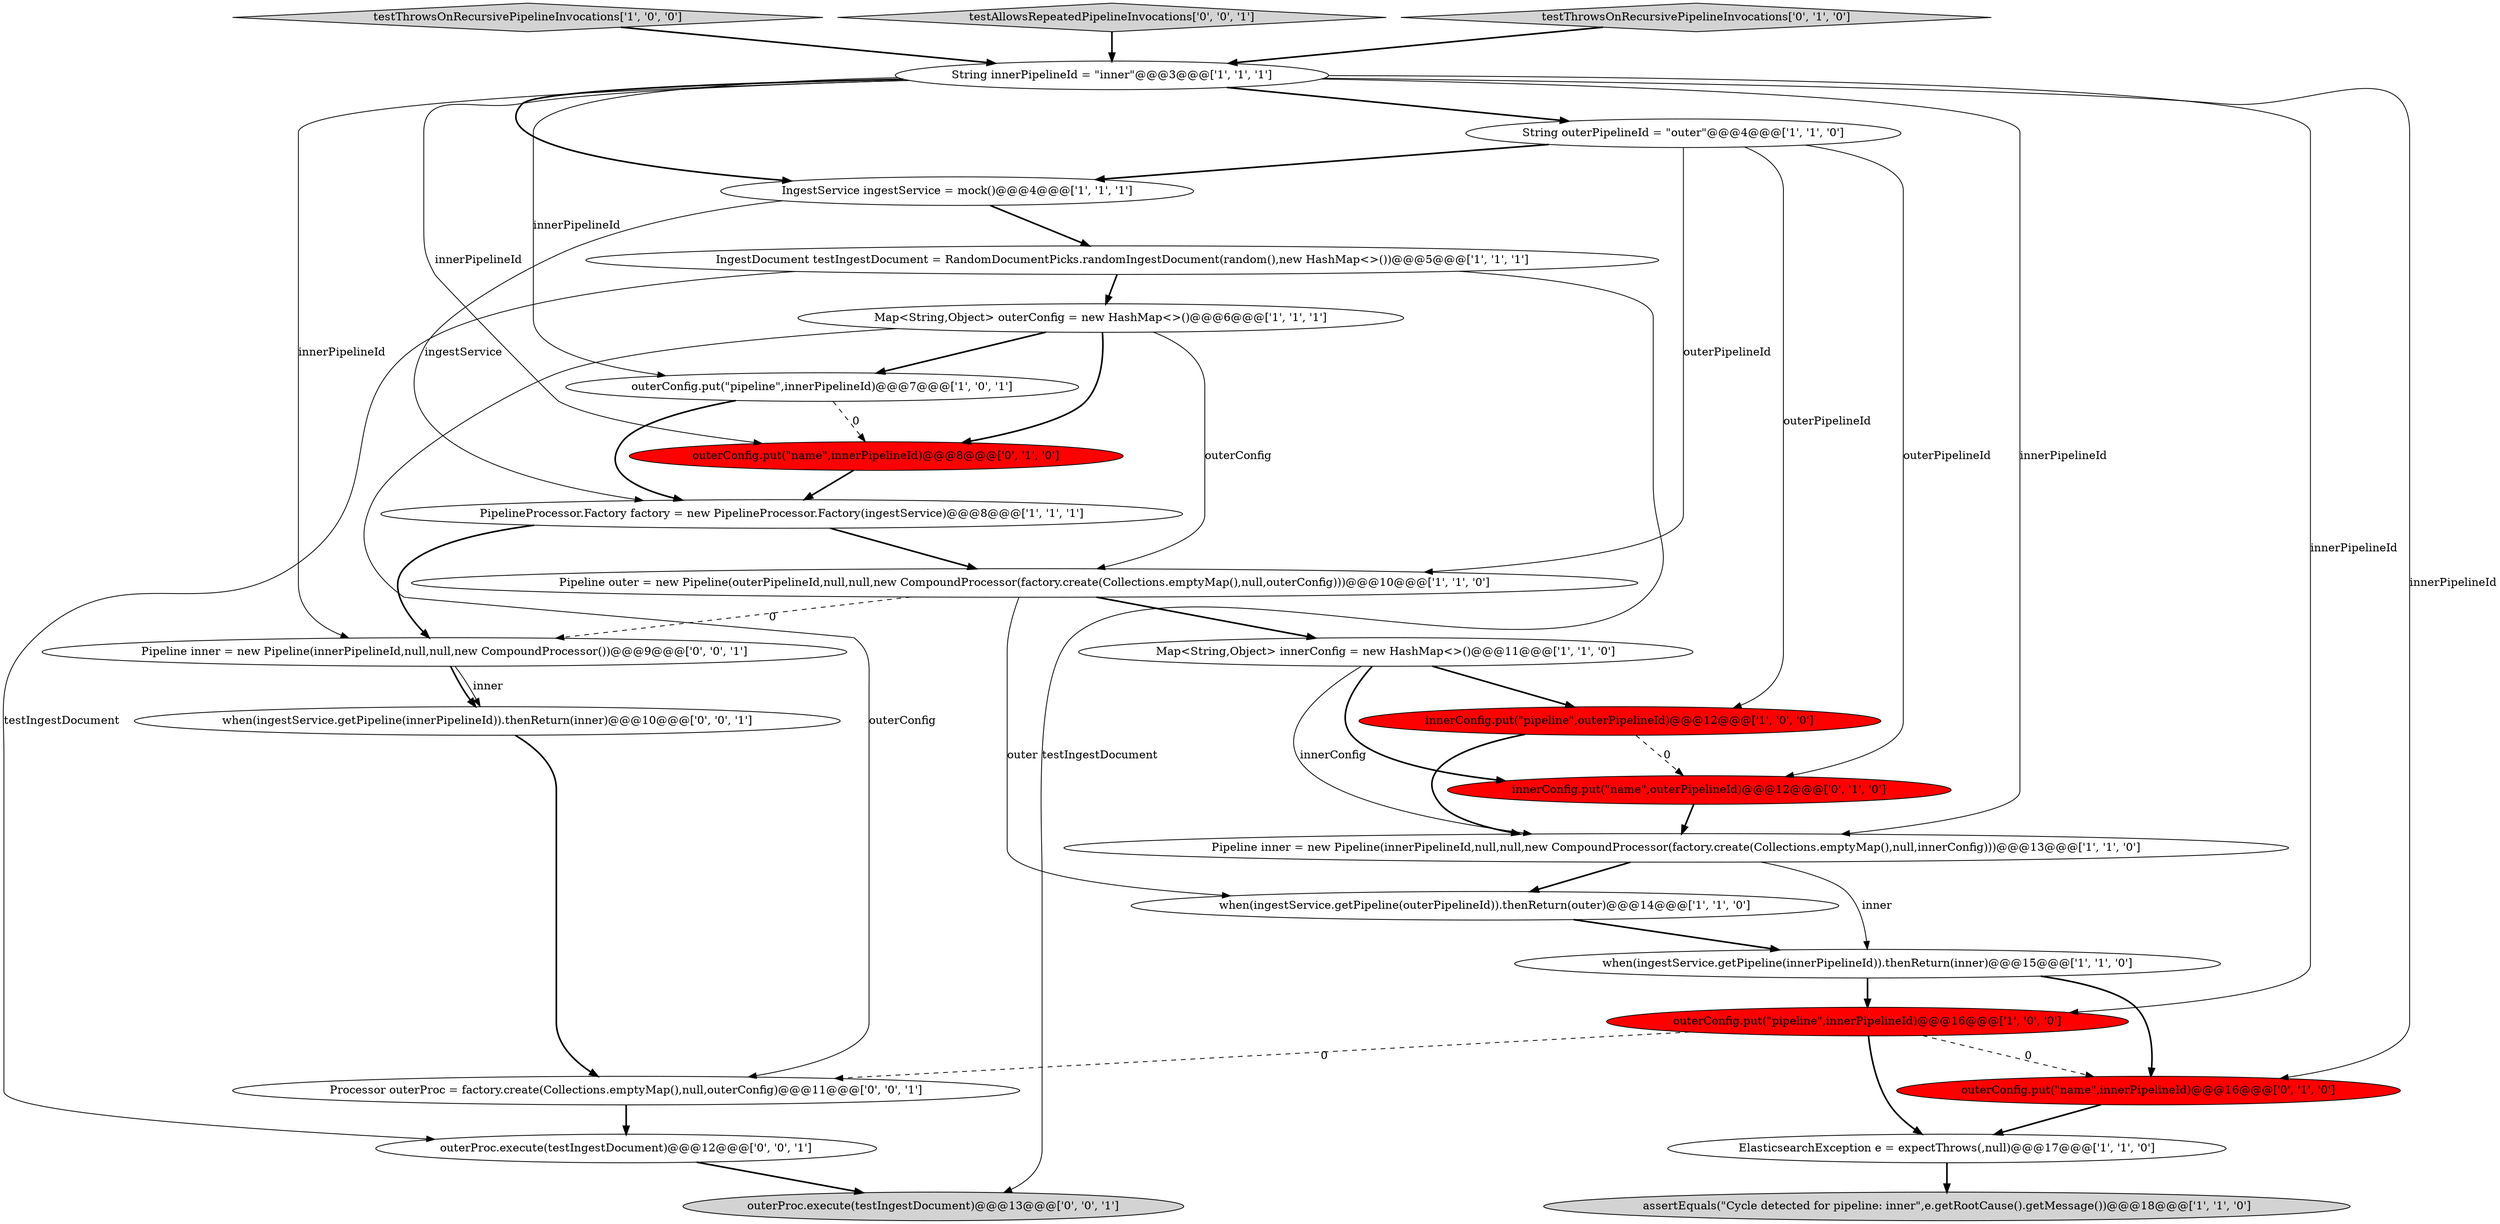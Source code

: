 digraph {
8 [style = filled, label = "when(ingestService.getPipeline(innerPipelineId)).thenReturn(inner)@@@15@@@['1', '1', '0']", fillcolor = white, shape = ellipse image = "AAA0AAABBB1BBB"];
0 [style = filled, label = "String innerPipelineId = \"inner\"@@@3@@@['1', '1', '1']", fillcolor = white, shape = ellipse image = "AAA0AAABBB1BBB"];
19 [style = filled, label = "outerConfig.put(\"name\",innerPipelineId)@@@8@@@['0', '1', '0']", fillcolor = red, shape = ellipse image = "AAA1AAABBB2BBB"];
14 [style = filled, label = "assertEquals(\"Cycle detected for pipeline: inner\",e.getRootCause().getMessage())@@@18@@@['1', '1', '0']", fillcolor = lightgray, shape = ellipse image = "AAA0AAABBB1BBB"];
7 [style = filled, label = "testThrowsOnRecursivePipelineInvocations['1', '0', '0']", fillcolor = lightgray, shape = diamond image = "AAA0AAABBB1BBB"];
21 [style = filled, label = "Processor outerProc = factory.create(Collections.emptyMap(),null,outerConfig)@@@11@@@['0', '0', '1']", fillcolor = white, shape = ellipse image = "AAA0AAABBB3BBB"];
23 [style = filled, label = "when(ingestService.getPipeline(innerPipelineId)).thenReturn(inner)@@@10@@@['0', '0', '1']", fillcolor = white, shape = ellipse image = "AAA0AAABBB3BBB"];
9 [style = filled, label = "PipelineProcessor.Factory factory = new PipelineProcessor.Factory(ingestService)@@@8@@@['1', '1', '1']", fillcolor = white, shape = ellipse image = "AAA0AAABBB1BBB"];
24 [style = filled, label = "outerProc.execute(testIngestDocument)@@@13@@@['0', '0', '1']", fillcolor = lightgray, shape = ellipse image = "AAA0AAABBB3BBB"];
22 [style = filled, label = "testAllowsRepeatedPipelineInvocations['0', '0', '1']", fillcolor = lightgray, shape = diamond image = "AAA0AAABBB3BBB"];
26 [style = filled, label = "outerProc.execute(testIngestDocument)@@@12@@@['0', '0', '1']", fillcolor = white, shape = ellipse image = "AAA0AAABBB3BBB"];
11 [style = filled, label = "outerConfig.put(\"pipeline\",innerPipelineId)@@@16@@@['1', '0', '0']", fillcolor = red, shape = ellipse image = "AAA1AAABBB1BBB"];
4 [style = filled, label = "outerConfig.put(\"pipeline\",innerPipelineId)@@@7@@@['1', '0', '1']", fillcolor = white, shape = ellipse image = "AAA0AAABBB1BBB"];
15 [style = filled, label = "when(ingestService.getPipeline(outerPipelineId)).thenReturn(outer)@@@14@@@['1', '1', '0']", fillcolor = white, shape = ellipse image = "AAA0AAABBB1BBB"];
10 [style = filled, label = "Map<String,Object> outerConfig = new HashMap<>()@@@6@@@['1', '1', '1']", fillcolor = white, shape = ellipse image = "AAA0AAABBB1BBB"];
12 [style = filled, label = "Map<String,Object> innerConfig = new HashMap<>()@@@11@@@['1', '1', '0']", fillcolor = white, shape = ellipse image = "AAA0AAABBB1BBB"];
2 [style = filled, label = "Pipeline outer = new Pipeline(outerPipelineId,null,null,new CompoundProcessor(factory.create(Collections.emptyMap(),null,outerConfig)))@@@10@@@['1', '1', '0']", fillcolor = white, shape = ellipse image = "AAA0AAABBB1BBB"];
3 [style = filled, label = "IngestDocument testIngestDocument = RandomDocumentPicks.randomIngestDocument(random(),new HashMap<>())@@@5@@@['1', '1', '1']", fillcolor = white, shape = ellipse image = "AAA0AAABBB1BBB"];
25 [style = filled, label = "Pipeline inner = new Pipeline(innerPipelineId,null,null,new CompoundProcessor())@@@9@@@['0', '0', '1']", fillcolor = white, shape = ellipse image = "AAA0AAABBB3BBB"];
5 [style = filled, label = "ElasticsearchException e = expectThrows(,null)@@@17@@@['1', '1', '0']", fillcolor = white, shape = ellipse image = "AAA0AAABBB1BBB"];
6 [style = filled, label = "String outerPipelineId = \"outer\"@@@4@@@['1', '1', '0']", fillcolor = white, shape = ellipse image = "AAA0AAABBB1BBB"];
18 [style = filled, label = "testThrowsOnRecursivePipelineInvocations['0', '1', '0']", fillcolor = lightgray, shape = diamond image = "AAA0AAABBB2BBB"];
1 [style = filled, label = "IngestService ingestService = mock()@@@4@@@['1', '1', '1']", fillcolor = white, shape = ellipse image = "AAA0AAABBB1BBB"];
13 [style = filled, label = "Pipeline inner = new Pipeline(innerPipelineId,null,null,new CompoundProcessor(factory.create(Collections.emptyMap(),null,innerConfig)))@@@13@@@['1', '1', '0']", fillcolor = white, shape = ellipse image = "AAA0AAABBB1BBB"];
20 [style = filled, label = "innerConfig.put(\"name\",outerPipelineId)@@@12@@@['0', '1', '0']", fillcolor = red, shape = ellipse image = "AAA1AAABBB2BBB"];
17 [style = filled, label = "outerConfig.put(\"name\",innerPipelineId)@@@16@@@['0', '1', '0']", fillcolor = red, shape = ellipse image = "AAA1AAABBB2BBB"];
16 [style = filled, label = "innerConfig.put(\"pipeline\",outerPipelineId)@@@12@@@['1', '0', '0']", fillcolor = red, shape = ellipse image = "AAA1AAABBB1BBB"];
4->9 [style = bold, label=""];
17->5 [style = bold, label=""];
16->13 [style = bold, label=""];
12->13 [style = solid, label="innerConfig"];
20->13 [style = bold, label=""];
6->2 [style = solid, label="outerPipelineId"];
6->16 [style = solid, label="outerPipelineId"];
0->6 [style = bold, label=""];
9->2 [style = bold, label=""];
25->23 [style = bold, label=""];
0->13 [style = solid, label="innerPipelineId"];
10->2 [style = solid, label="outerConfig"];
0->25 [style = solid, label="innerPipelineId"];
10->19 [style = bold, label=""];
3->24 [style = solid, label="testIngestDocument"];
1->3 [style = bold, label=""];
12->20 [style = bold, label=""];
7->0 [style = bold, label=""];
0->4 [style = solid, label="innerPipelineId"];
12->16 [style = bold, label=""];
11->17 [style = dashed, label="0"];
5->14 [style = bold, label=""];
3->26 [style = solid, label="testIngestDocument"];
26->24 [style = bold, label=""];
2->15 [style = solid, label="outer"];
2->12 [style = bold, label=""];
13->8 [style = solid, label="inner"];
8->17 [style = bold, label=""];
6->1 [style = bold, label=""];
3->10 [style = bold, label=""];
11->5 [style = bold, label=""];
21->26 [style = bold, label=""];
22->0 [style = bold, label=""];
23->21 [style = bold, label=""];
19->9 [style = bold, label=""];
1->9 [style = solid, label="ingestService"];
0->1 [style = bold, label=""];
9->25 [style = bold, label=""];
2->25 [style = dashed, label="0"];
10->4 [style = bold, label=""];
10->21 [style = solid, label="outerConfig"];
0->17 [style = solid, label="innerPipelineId"];
4->19 [style = dashed, label="0"];
0->11 [style = solid, label="innerPipelineId"];
25->23 [style = solid, label="inner"];
13->15 [style = bold, label=""];
0->19 [style = solid, label="innerPipelineId"];
6->20 [style = solid, label="outerPipelineId"];
8->11 [style = bold, label=""];
15->8 [style = bold, label=""];
18->0 [style = bold, label=""];
16->20 [style = dashed, label="0"];
11->21 [style = dashed, label="0"];
}
